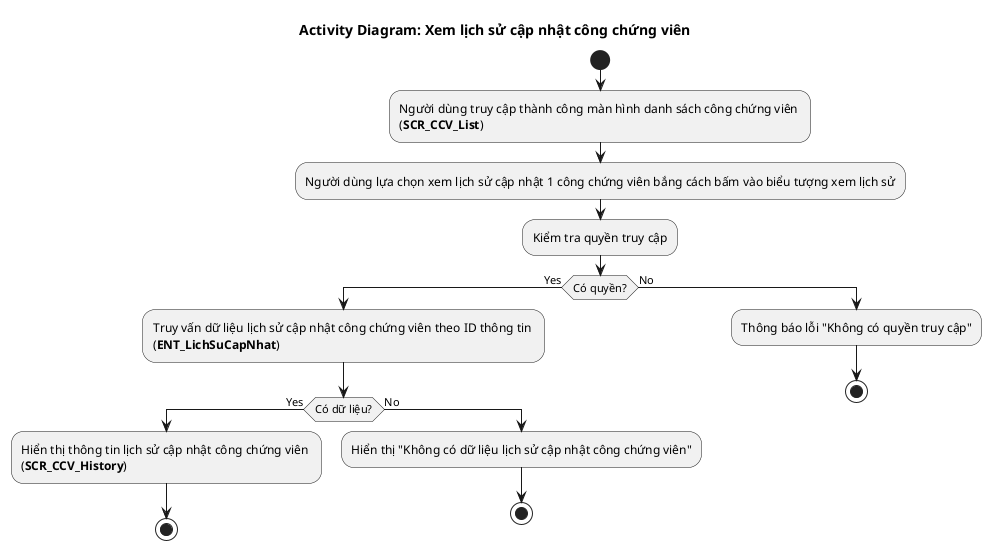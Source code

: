@startuml AD_ChungChi_Detail
!pragma layout smetana
title Activity Diagram: Xem lịch sử cập nhật công chứng viên

start
:Người dùng truy cập thành công màn hình danh sách công chứng viên \n(**SCR_CCV_List**);
:Người dùng lựa chọn xem lịch sử cập nhật 1 công chứng viên bắng cách bấm vào biểu tượng xem lịch sử;
:Kiểm tra quyền truy cập;
if (Có quyền?) then (Yes)
  :Truy vấn dữ liệu lịch sử cập nhật công chứng viên theo ID thông tin \n(**ENT_LichSuCapNhat**);
  if (Có dữ liệu?) then (Yes)
    :Hiển thị thông tin lịch sử cập nhật công chứng viên \n(**SCR_CCV_History**);
    stop
  else (No)
    :Hiển thị "Không có dữ liệu lịch sử cập nhật công chứng viên";
    stop
  endif
else (No)
  :Thông báo lỗi "Không có quyền truy cập";
  stop
endif
@enduml